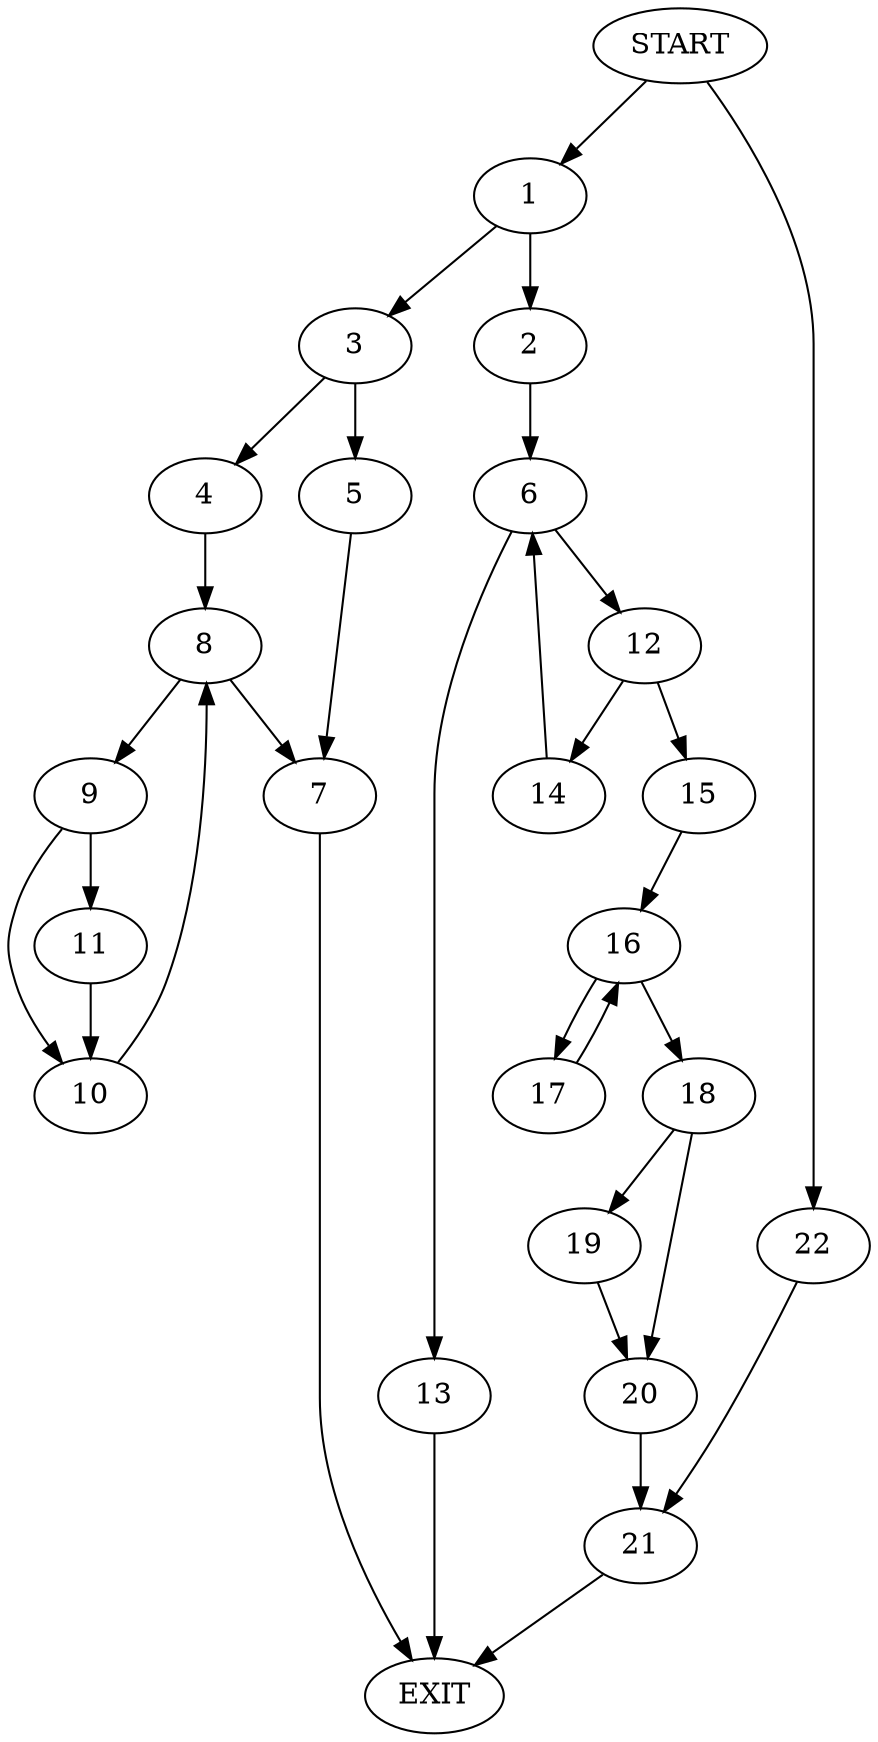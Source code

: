 digraph {
0 [label="START"]
23 [label="EXIT"]
0 -> 1
1 -> 2
1 -> 3
3 -> 4
3 -> 5
2 -> 6
5 -> 7
4 -> 8
7 -> 23
8 -> 9
8 -> 7
9 -> 10
9 -> 11
10 -> 8
11 -> 10
6 -> 12
6 -> 13
12 -> 14
12 -> 15
13 -> 23
15 -> 16
14 -> 6
16 -> 17
16 -> 18
17 -> 16
18 -> 19
18 -> 20
20 -> 21
19 -> 20
21 -> 23
0 -> 22
22 -> 21
}
